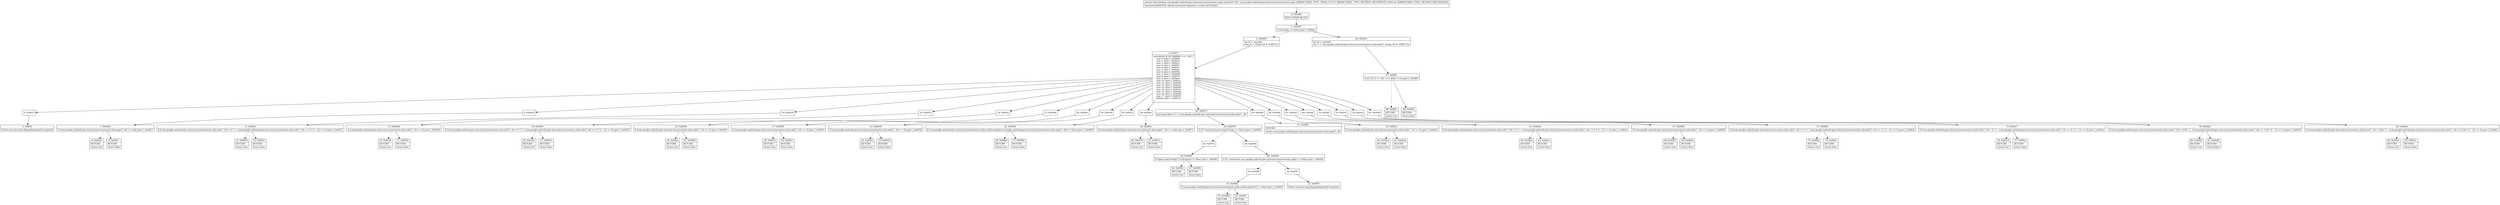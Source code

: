 digraph "CFG forcom.google.android.gms.internal.measurement.zzgm.zza(Ljava\/lang\/Object;I)Z" {
Node_0 [shape=record,label="{0\:\ 0x0000|MTH_ENTER_BLOCK\l}"];
Node_1 [shape=record,label="{1\:\ 0x0007|if (r6.zzakq == false) goto L_0x00e2\l}"];
Node_2 [shape=record,label="{2\:\ 0x0009|int r8 = zzca(r8)\llong r0 = (long) (r8 & 1048575)\l}"];
Node_3 [shape=record,label="{3\:\ 0x0017|switch(((r8 & 267386880) \>\>\> 20)) \{\l    case 0: goto L_0x00d6;\l    case 1: goto L_0x00cb;\l    case 2: goto L_0x00c1;\l    case 3: goto L_0x00b7;\l    case 4: goto L_0x00af;\l    case 5: goto L_0x00a5;\l    case 6: goto L_0x009d;\l    case 7: goto L_0x0098;\l    case 8: goto L_0x0072;\l    case 9: goto L_0x006a;\l    case 10: goto L_0x005c;\l    case 11: goto L_0x0054;\l    case 12: goto L_0x004c;\l    case 13: goto L_0x0044;\l    case 14: goto L_0x003a;\l    case 15: goto L_0x0032;\l    case 16: goto L_0x0028;\l    case 17: goto L_0x0020;\l    default: goto L_0x001a;\l\}\l}"];
Node_4 [shape=record,label="{4\:\ 0x001a}"];
Node_5 [shape=record,label="{5\:\ 0x001f|throw new java.lang.IllegalArgumentException()\l}"];
Node_6 [shape=record,label="{6\:\ 0x0020}"];
Node_7 [shape=record,label="{7\:\ 0x0024|if (com.google.android.gms.internal.measurement.zzhv.zzp(r7, r0) == null) goto L_0x0027\l}"];
Node_8 [shape=record,label="{8\:\ 0x0026|RETURN\l|return true\l}"];
Node_9 [shape=record,label="{9\:\ 0x0027|RETURN\l|return false\l}"];
Node_10 [shape=record,label="{10\:\ 0x0028}"];
Node_11 [shape=record,label="{11\:\ 0x002e|if ((com.google.android.gms.internal.measurement.zzhv.zzl(r7, r0) \> 0 ? 1 : (com.google.android.gms.internal.measurement.zzhv.zzl(r7, r0) == 0 ? 0 : \-1)) == 0) goto L_0x0031\l}"];
Node_12 [shape=record,label="{12\:\ 0x0030|RETURN\l|return true\l}"];
Node_13 [shape=record,label="{13\:\ 0x0031|RETURN\l|return false\l}"];
Node_14 [shape=record,label="{14\:\ 0x0032}"];
Node_15 [shape=record,label="{15\:\ 0x0036|if (com.google.android.gms.internal.measurement.zzhv.zzk(r7, r0) == 0) goto L_0x0039\l}"];
Node_16 [shape=record,label="{16\:\ 0x0038|RETURN\l|return true\l}"];
Node_17 [shape=record,label="{17\:\ 0x0039|RETURN\l|return false\l}"];
Node_18 [shape=record,label="{18\:\ 0x003a}"];
Node_19 [shape=record,label="{19\:\ 0x0040|if ((com.google.android.gms.internal.measurement.zzhv.zzl(r7, r0) \> 0 ? 1 : (com.google.android.gms.internal.measurement.zzhv.zzl(r7, r0) == 0 ? 0 : \-1)) == 0) goto L_0x0043\l}"];
Node_20 [shape=record,label="{20\:\ 0x0042|RETURN\l|return true\l}"];
Node_21 [shape=record,label="{21\:\ 0x0043|RETURN\l|return false\l}"];
Node_22 [shape=record,label="{22\:\ 0x0044}"];
Node_23 [shape=record,label="{23\:\ 0x0048|if (com.google.android.gms.internal.measurement.zzhv.zzk(r7, r0) == 0) goto L_0x004b\l}"];
Node_24 [shape=record,label="{24\:\ 0x004a|RETURN\l|return true\l}"];
Node_25 [shape=record,label="{25\:\ 0x004b|RETURN\l|return false\l}"];
Node_26 [shape=record,label="{26\:\ 0x004c}"];
Node_27 [shape=record,label="{27\:\ 0x0050|if (com.google.android.gms.internal.measurement.zzhv.zzk(r7, r0) == 0) goto L_0x0053\l}"];
Node_28 [shape=record,label="{28\:\ 0x0052|RETURN\l|return true\l}"];
Node_29 [shape=record,label="{29\:\ 0x0053|RETURN\l|return false\l}"];
Node_30 [shape=record,label="{30\:\ 0x0054}"];
Node_31 [shape=record,label="{31\:\ 0x0058|if (com.google.android.gms.internal.measurement.zzhv.zzk(r7, r0) == 0) goto L_0x005b\l}"];
Node_32 [shape=record,label="{32\:\ 0x005a|RETURN\l|return true\l}"];
Node_33 [shape=record,label="{33\:\ 0x005b|RETURN\l|return false\l}"];
Node_34 [shape=record,label="{34\:\ 0x005c}"];
Node_35 [shape=record,label="{35\:\ 0x0066|if (com.google.android.gms.internal.measurement.zzdp.zzadh.equals(com.google.android.gms.internal.measurement.zzhv.zzp(r7, r0)) != false) goto L_0x0069\l}"];
Node_36 [shape=record,label="{36\:\ 0x0068|RETURN\l|return true\l}"];
Node_37 [shape=record,label="{37\:\ 0x0069|RETURN\l|return false\l}"];
Node_38 [shape=record,label="{38\:\ 0x006a}"];
Node_39 [shape=record,label="{39\:\ 0x006e|if (com.google.android.gms.internal.measurement.zzhv.zzp(r7, r0) == null) goto L_0x0071\l}"];
Node_40 [shape=record,label="{40\:\ 0x0070|RETURN\l|return true\l}"];
Node_41 [shape=record,label="{41\:\ 0x0071|RETURN\l|return false\l}"];
Node_42 [shape=record,label="{42\:\ 0x0072|java.lang.Object r7 = com.google.android.gms.internal.measurement.zzhv.zzp(r7, r0)\l}"];
Node_43 [shape=record,label="{43\:\ 0x0078|if ((r7 instanceof java.lang.String) == false) goto L_0x0084\l}"];
Node_44 [shape=record,label="{44\:\ 0x007a}"];
Node_45 [shape=record,label="{45\:\ 0x0080|if (((java.lang.String) r7).isEmpty() != false) goto L_0x0083\l}"];
Node_46 [shape=record,label="{46\:\ 0x0082|RETURN\l|return true\l}"];
Node_47 [shape=record,label="{47\:\ 0x0083|RETURN\l|return false\l}"];
Node_48 [shape=record,label="{48\:\ 0x0084}"];
Node_49 [shape=record,label="{49\:\ 0x0086|if ((r7 instanceof com.google.android.gms.internal.measurement.zzdp) == false) goto L_0x0092\l}"];
Node_50 [shape=record,label="{50\:\ 0x0088}"];
Node_51 [shape=record,label="{51\:\ 0x008e|if (com.google.android.gms.internal.measurement.zzdp.zzadh.equals(r7) != false) goto L_0x0091\l}"];
Node_52 [shape=record,label="{52\:\ 0x0090|RETURN\l|return true\l}"];
Node_53 [shape=record,label="{53\:\ 0x0091|RETURN\l|return false\l}"];
Node_54 [shape=record,label="{54\:\ 0x0092}"];
Node_55 [shape=record,label="{55\:\ 0x0097|throw new java.lang.IllegalArgumentException()\l}"];
Node_56 [shape=record,label="{56\:\ 0x0098}"];
Node_57 [shape=record,label="{57\:\ 0x009c|RETURN\l|return com.google.android.gms.internal.measurement.zzhv.zzm(r7, r0)\l}"];
Node_58 [shape=record,label="{58\:\ 0x009d}"];
Node_59 [shape=record,label="{59\:\ 0x00a1|if (com.google.android.gms.internal.measurement.zzhv.zzk(r7, r0) == 0) goto L_0x00a4\l}"];
Node_60 [shape=record,label="{60\:\ 0x00a3|RETURN\l|return true\l}"];
Node_61 [shape=record,label="{61\:\ 0x00a4|RETURN\l|return false\l}"];
Node_62 [shape=record,label="{62\:\ 0x00a5}"];
Node_63 [shape=record,label="{63\:\ 0x00ab|if ((com.google.android.gms.internal.measurement.zzhv.zzl(r7, r0) \> 0 ? 1 : (com.google.android.gms.internal.measurement.zzhv.zzl(r7, r0) == 0 ? 0 : \-1)) == 0) goto L_0x00ae\l}"];
Node_64 [shape=record,label="{64\:\ 0x00ad|RETURN\l|return true\l}"];
Node_65 [shape=record,label="{65\:\ 0x00ae|RETURN\l|return false\l}"];
Node_66 [shape=record,label="{66\:\ 0x00af}"];
Node_67 [shape=record,label="{67\:\ 0x00b3|if (com.google.android.gms.internal.measurement.zzhv.zzk(r7, r0) == 0) goto L_0x00b6\l}"];
Node_68 [shape=record,label="{68\:\ 0x00b5|RETURN\l|return true\l}"];
Node_69 [shape=record,label="{69\:\ 0x00b6|RETURN\l|return false\l}"];
Node_70 [shape=record,label="{70\:\ 0x00b7}"];
Node_71 [shape=record,label="{71\:\ 0x00bd|if ((com.google.android.gms.internal.measurement.zzhv.zzl(r7, r0) \> 0 ? 1 : (com.google.android.gms.internal.measurement.zzhv.zzl(r7, r0) == 0 ? 0 : \-1)) == 0) goto L_0x00c0\l}"];
Node_72 [shape=record,label="{72\:\ 0x00bf|RETURN\l|return true\l}"];
Node_73 [shape=record,label="{73\:\ 0x00c0|RETURN\l|return false\l}"];
Node_74 [shape=record,label="{74\:\ 0x00c1}"];
Node_75 [shape=record,label="{75\:\ 0x00c7|if ((com.google.android.gms.internal.measurement.zzhv.zzl(r7, r0) \> 0 ? 1 : (com.google.android.gms.internal.measurement.zzhv.zzl(r7, r0) == 0 ? 0 : \-1)) == 0) goto L_0x00ca\l}"];
Node_76 [shape=record,label="{76\:\ 0x00c9|RETURN\l|return true\l}"];
Node_77 [shape=record,label="{77\:\ 0x00ca|RETURN\l|return false\l}"];
Node_78 [shape=record,label="{78\:\ 0x00cb}"];
Node_79 [shape=record,label="{79\:\ 0x00d2|if ((com.google.android.gms.internal.measurement.zzhv.zzn(r7, r0) \> 0.0f ? 1 : (com.google.android.gms.internal.measurement.zzhv.zzn(r7, r0) == 0.0f ? 0 : \-1)) == 0) goto L_0x00d5\l}"];
Node_80 [shape=record,label="{80\:\ 0x00d4|RETURN\l|return true\l}"];
Node_81 [shape=record,label="{81\:\ 0x00d5|RETURN\l|return false\l}"];
Node_82 [shape=record,label="{82\:\ 0x00d6}"];
Node_83 [shape=record,label="{83\:\ 0x00de|if ((com.google.android.gms.internal.measurement.zzhv.zzo(r7, r0) \> 0.0d ? 1 : (com.google.android.gms.internal.measurement.zzhv.zzo(r7, r0) == 0.0d ? 0 : \-1)) == 0) goto L_0x00e1\l}"];
Node_84 [shape=record,label="{84\:\ 0x00e0|RETURN\l|return true\l}"];
Node_85 [shape=record,label="{85\:\ 0x00e1|RETURN\l|return false\l}"];
Node_86 [shape=record,label="{86\:\ 0x00e2|int r8 = zzcb(r8)\lint r7 = com.google.android.gms.internal.measurement.zzhv.zzk(r7, (long) (r8 & 1048575))\l}"];
Node_87 [shape=record,label="{87\:\ 0x00f1|if ((r7 & (1 \<\< (r8 \>\>\> 20))) == 0) goto L_0x00f4\l}"];
Node_88 [shape=record,label="{88\:\ 0x00f3|RETURN\l|return true\l}"];
Node_89 [shape=record,label="{89\:\ 0x00f4|RETURN\l|return false\l}"];
MethodNode[shape=record,label="{private final boolean com.google.android.gms.internal.measurement.zzgm.zza((r6v0 'this' com.google.android.gms.internal.measurement.zzgm A[IMMUTABLE_TYPE, THIS]), (r7v0 T A[IMMUTABLE_TYPE, METHOD_ARGUMENT]), (r8v0 int A[IMMUTABLE_TYPE, METHOD_ARGUMENT]))  | Annotation[SYSTEM, dalvik.annotation.Signature, \{value=[(TT;I)Z]\}]\l}"];
MethodNode -> Node_0;
Node_0 -> Node_1;
Node_1 -> Node_2[style=dashed];
Node_1 -> Node_86;
Node_2 -> Node_3;
Node_3 -> Node_4;
Node_3 -> Node_6;
Node_3 -> Node_10;
Node_3 -> Node_14;
Node_3 -> Node_18;
Node_3 -> Node_22;
Node_3 -> Node_26;
Node_3 -> Node_30;
Node_3 -> Node_34;
Node_3 -> Node_38;
Node_3 -> Node_42;
Node_3 -> Node_56;
Node_3 -> Node_58;
Node_3 -> Node_62;
Node_3 -> Node_66;
Node_3 -> Node_70;
Node_3 -> Node_74;
Node_3 -> Node_78;
Node_3 -> Node_82;
Node_4 -> Node_5;
Node_6 -> Node_7;
Node_7 -> Node_8[style=dashed];
Node_7 -> Node_9;
Node_10 -> Node_11;
Node_11 -> Node_12[style=dashed];
Node_11 -> Node_13;
Node_14 -> Node_15;
Node_15 -> Node_16[style=dashed];
Node_15 -> Node_17;
Node_18 -> Node_19;
Node_19 -> Node_20[style=dashed];
Node_19 -> Node_21;
Node_22 -> Node_23;
Node_23 -> Node_24[style=dashed];
Node_23 -> Node_25;
Node_26 -> Node_27;
Node_27 -> Node_28[style=dashed];
Node_27 -> Node_29;
Node_30 -> Node_31;
Node_31 -> Node_32[style=dashed];
Node_31 -> Node_33;
Node_34 -> Node_35;
Node_35 -> Node_36[style=dashed];
Node_35 -> Node_37;
Node_38 -> Node_39;
Node_39 -> Node_40[style=dashed];
Node_39 -> Node_41;
Node_42 -> Node_43;
Node_43 -> Node_44[style=dashed];
Node_43 -> Node_48;
Node_44 -> Node_45;
Node_45 -> Node_46[style=dashed];
Node_45 -> Node_47;
Node_48 -> Node_49;
Node_49 -> Node_50[style=dashed];
Node_49 -> Node_54;
Node_50 -> Node_51;
Node_51 -> Node_52[style=dashed];
Node_51 -> Node_53;
Node_54 -> Node_55;
Node_56 -> Node_57;
Node_58 -> Node_59;
Node_59 -> Node_60[style=dashed];
Node_59 -> Node_61;
Node_62 -> Node_63;
Node_63 -> Node_64[style=dashed];
Node_63 -> Node_65;
Node_66 -> Node_67;
Node_67 -> Node_68[style=dashed];
Node_67 -> Node_69;
Node_70 -> Node_71;
Node_71 -> Node_72[style=dashed];
Node_71 -> Node_73;
Node_74 -> Node_75;
Node_75 -> Node_76[style=dashed];
Node_75 -> Node_77;
Node_78 -> Node_79;
Node_79 -> Node_80[style=dashed];
Node_79 -> Node_81;
Node_82 -> Node_83;
Node_83 -> Node_84[style=dashed];
Node_83 -> Node_85;
Node_86 -> Node_87;
Node_87 -> Node_88[style=dashed];
Node_87 -> Node_89;
}

